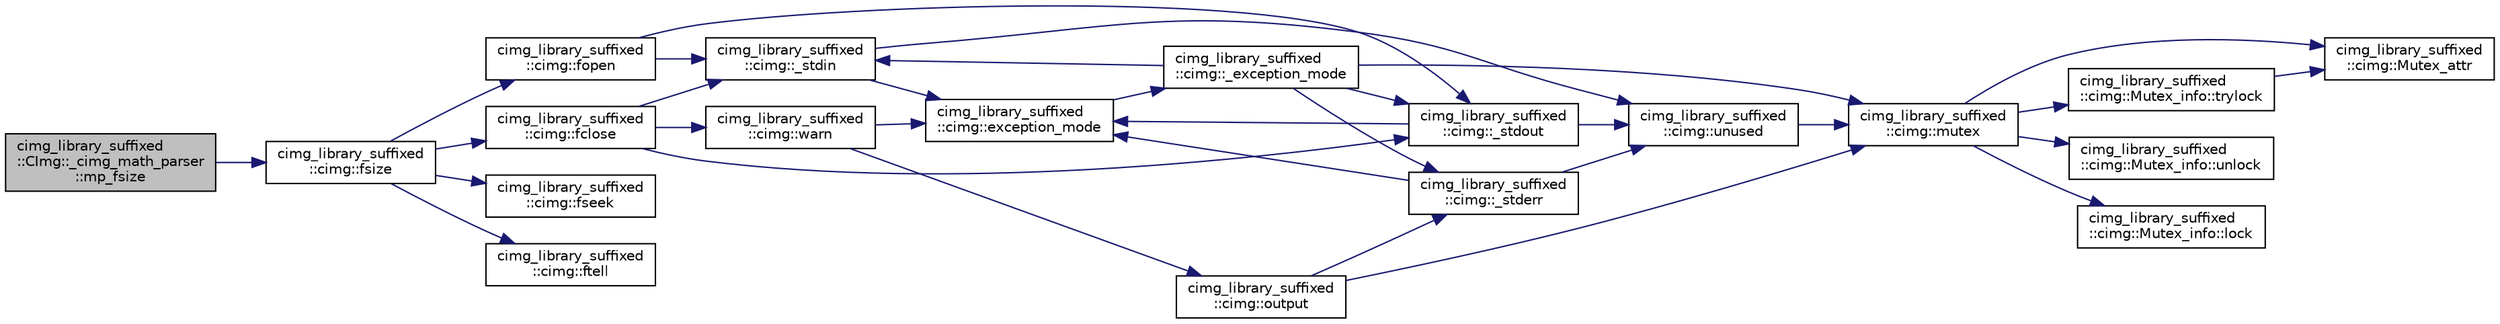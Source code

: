 digraph "cimg_library_suffixed::CImg::_cimg_math_parser::mp_fsize"
{
  edge [fontname="Helvetica",fontsize="10",labelfontname="Helvetica",labelfontsize="10"];
  node [fontname="Helvetica",fontsize="10",shape=record];
  rankdir="LR";
  Node435 [label="cimg_library_suffixed\l::CImg::_cimg_math_parser\l::mp_fsize",height=0.2,width=0.4,color="black", fillcolor="grey75", style="filled", fontcolor="black"];
  Node435 -> Node436 [color="midnightblue",fontsize="10",style="solid",fontname="Helvetica"];
  Node436 [label="cimg_library_suffixed\l::cimg::fsize",height=0.2,width=0.4,color="black", fillcolor="white", style="filled",URL="$namespacecimg__library__suffixed_1_1cimg.html#a63af61d735eb705dfeae46df8bf03184",tooltip="Get file size. "];
  Node436 -> Node437 [color="midnightblue",fontsize="10",style="solid",fontname="Helvetica"];
  Node437 [label="cimg_library_suffixed\l::cimg::fopen",height=0.2,width=0.4,color="black", fillcolor="white", style="filled",URL="$namespacecimg__library__suffixed_1_1cimg.html#a9aafdb8732ff87625052ce2723f8a516",tooltip="Open a file. "];
  Node437 -> Node438 [color="midnightblue",fontsize="10",style="solid",fontname="Helvetica"];
  Node438 [label="cimg_library_suffixed\l::cimg::_stdin",height=0.2,width=0.4,color="black", fillcolor="white", style="filled",URL="$namespacecimg__library__suffixed_1_1cimg.html#a01a3b743897290604513ea6d847c9886"];
  Node438 -> Node439 [color="midnightblue",fontsize="10",style="solid",fontname="Helvetica"];
  Node439 [label="cimg_library_suffixed\l::cimg::unused",height=0.2,width=0.4,color="black", fillcolor="white", style="filled",URL="$namespacecimg__library__suffixed_1_1cimg.html#a79aef0cbcf66ceb71c2b74cb66b4deb2",tooltip="Avoid warning messages due to unused parameters. Do nothing actually. "];
  Node439 -> Node440 [color="midnightblue",fontsize="10",style="solid",fontname="Helvetica"];
  Node440 [label="cimg_library_suffixed\l::cimg::mutex",height=0.2,width=0.4,color="black", fillcolor="white", style="filled",URL="$namespacecimg__library__suffixed_1_1cimg.html#a9e739e4b4ac058abfba069466617b914"];
  Node440 -> Node441 [color="midnightblue",fontsize="10",style="solid",fontname="Helvetica"];
  Node441 [label="cimg_library_suffixed\l::cimg::Mutex_attr",height=0.2,width=0.4,color="black", fillcolor="white", style="filled",URL="$namespacecimg__library__suffixed_1_1cimg.html#aa0e1bc96ae6e235dc5b67b8b0a466166"];
  Node440 -> Node442 [color="midnightblue",fontsize="10",style="solid",fontname="Helvetica"];
  Node442 [label="cimg_library_suffixed\l::cimg::Mutex_info::unlock",height=0.2,width=0.4,color="black", fillcolor="white", style="filled",URL="$structcimg__library__suffixed_1_1cimg_1_1_mutex__info.html#afac3fa5f107ad4795fb867050f616555"];
  Node440 -> Node443 [color="midnightblue",fontsize="10",style="solid",fontname="Helvetica"];
  Node443 [label="cimg_library_suffixed\l::cimg::Mutex_info::lock",height=0.2,width=0.4,color="black", fillcolor="white", style="filled",URL="$structcimg__library__suffixed_1_1cimg_1_1_mutex__info.html#a6cc8e26847a1aa649febed03d70182e7"];
  Node440 -> Node444 [color="midnightblue",fontsize="10",style="solid",fontname="Helvetica"];
  Node444 [label="cimg_library_suffixed\l::cimg::Mutex_info::trylock",height=0.2,width=0.4,color="black", fillcolor="white", style="filled",URL="$structcimg__library__suffixed_1_1cimg_1_1_mutex__info.html#a9bf4ed1e1dfe6f28fa6250cd04f3c900"];
  Node444 -> Node441 [color="midnightblue",fontsize="10",style="solid",fontname="Helvetica"];
  Node438 -> Node445 [color="midnightblue",fontsize="10",style="solid",fontname="Helvetica"];
  Node445 [label="cimg_library_suffixed\l::cimg::exception_mode",height=0.2,width=0.4,color="black", fillcolor="white", style="filled",URL="$namespacecimg__library__suffixed_1_1cimg.html#aeafab144366eddd11360f32f468fa4af",tooltip="Set current  exception mode. "];
  Node445 -> Node446 [color="midnightblue",fontsize="10",style="solid",fontname="Helvetica"];
  Node446 [label="cimg_library_suffixed\l::cimg::_exception_mode",height=0.2,width=0.4,color="black", fillcolor="white", style="filled",URL="$namespacecimg__library__suffixed_1_1cimg.html#a6c578f866de2be9be7e385d693c758c8"];
  Node446 -> Node440 [color="midnightblue",fontsize="10",style="solid",fontname="Helvetica"];
  Node446 -> Node438 [color="midnightblue",fontsize="10",style="solid",fontname="Helvetica"];
  Node446 -> Node447 [color="midnightblue",fontsize="10",style="solid",fontname="Helvetica"];
  Node447 [label="cimg_library_suffixed\l::cimg::_stdout",height=0.2,width=0.4,color="black", fillcolor="white", style="filled",URL="$namespacecimg__library__suffixed_1_1cimg.html#a493220746e5df3466568bd7862825008"];
  Node447 -> Node439 [color="midnightblue",fontsize="10",style="solid",fontname="Helvetica"];
  Node447 -> Node445 [color="midnightblue",fontsize="10",style="solid",fontname="Helvetica"];
  Node446 -> Node448 [color="midnightblue",fontsize="10",style="solid",fontname="Helvetica"];
  Node448 [label="cimg_library_suffixed\l::cimg::_stderr",height=0.2,width=0.4,color="black", fillcolor="white", style="filled",URL="$namespacecimg__library__suffixed_1_1cimg.html#aab8db7528c32a8fd3a3dc471e662782e"];
  Node448 -> Node439 [color="midnightblue",fontsize="10",style="solid",fontname="Helvetica"];
  Node448 -> Node445 [color="midnightblue",fontsize="10",style="solid",fontname="Helvetica"];
  Node437 -> Node447 [color="midnightblue",fontsize="10",style="solid",fontname="Helvetica"];
  Node436 -> Node449 [color="midnightblue",fontsize="10",style="solid",fontname="Helvetica"];
  Node449 [label="cimg_library_suffixed\l::cimg::fseek",height=0.2,width=0.4,color="black", fillcolor="white", style="filled",URL="$namespacecimg__library__suffixed_1_1cimg.html#a03dbe74029b194eca4b86c10e9fbd1fc",tooltip="Version of &#39;fseek()&#39; that supports >=64bits offsets everywhere (for Windows). "];
  Node436 -> Node450 [color="midnightblue",fontsize="10",style="solid",fontname="Helvetica"];
  Node450 [label="cimg_library_suffixed\l::cimg::ftell",height=0.2,width=0.4,color="black", fillcolor="white", style="filled",URL="$namespacecimg__library__suffixed_1_1cimg.html#a6fe7b32c5cfeef7ec973b4cbb538683a",tooltip="Version of &#39;ftell()&#39; that supports >=64bits offsets everywhere (for Windows). "];
  Node436 -> Node451 [color="midnightblue",fontsize="10",style="solid",fontname="Helvetica"];
  Node451 [label="cimg_library_suffixed\l::cimg::fclose",height=0.2,width=0.4,color="black", fillcolor="white", style="filled",URL="$namespacecimg__library__suffixed_1_1cimg.html#ac436b94e6ffef5fd420bb3d7c05fd416",tooltip="Close a file. "];
  Node451 -> Node452 [color="midnightblue",fontsize="10",style="solid",fontname="Helvetica"];
  Node452 [label="cimg_library_suffixed\l::cimg::warn",height=0.2,width=0.4,color="black", fillcolor="white", style="filled",URL="$namespacecimg__library__suffixed_1_1cimg.html#acfd3624d72ed7f79c82ec45646c685e7",tooltip="Display a warning message on the default output stream. "];
  Node452 -> Node445 [color="midnightblue",fontsize="10",style="solid",fontname="Helvetica"];
  Node452 -> Node453 [color="midnightblue",fontsize="10",style="solid",fontname="Helvetica"];
  Node453 [label="cimg_library_suffixed\l::cimg::output",height=0.2,width=0.4,color="black", fillcolor="white", style="filled",URL="$namespacecimg__library__suffixed_1_1cimg.html#ada686776cc71803df391eea79cd1b3e5",tooltip="Get/set default output stream for the  library messages. "];
  Node453 -> Node440 [color="midnightblue",fontsize="10",style="solid",fontname="Helvetica"];
  Node453 -> Node448 [color="midnightblue",fontsize="10",style="solid",fontname="Helvetica"];
  Node451 -> Node438 [color="midnightblue",fontsize="10",style="solid",fontname="Helvetica"];
  Node451 -> Node447 [color="midnightblue",fontsize="10",style="solid",fontname="Helvetica"];
}
